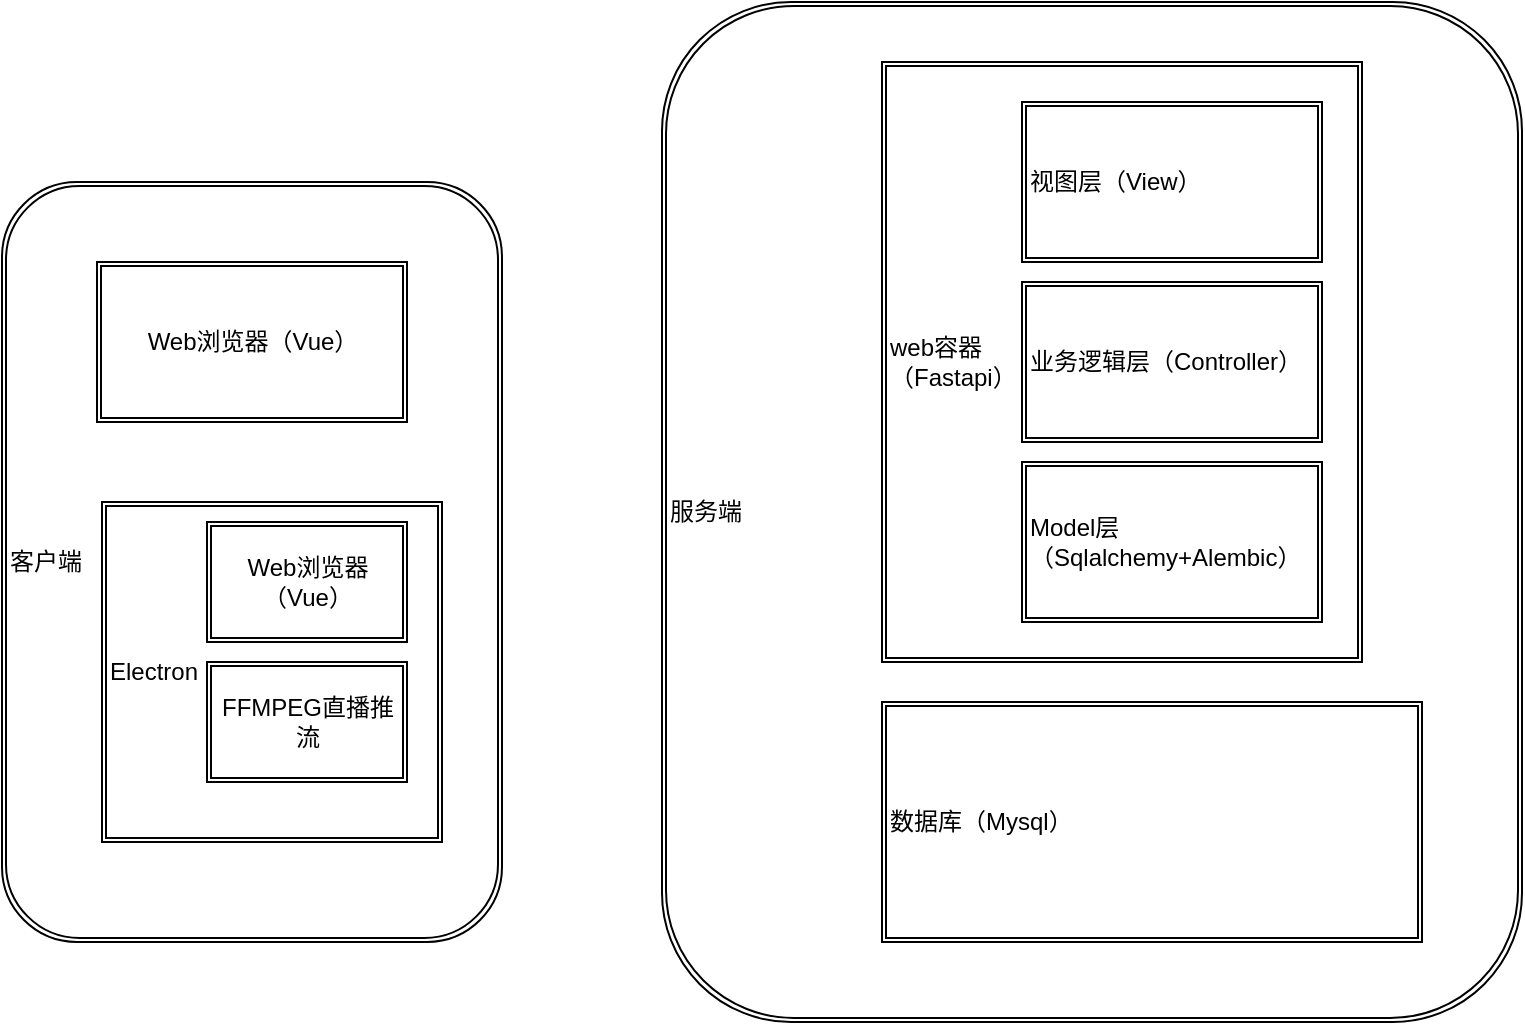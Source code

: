 <mxfile>
    <diagram id="NjErTtv8XZUbQAoS0RAV" name="Page-1">
        <mxGraphModel dx="1216" dy="785" grid="1" gridSize="10" guides="1" tooltips="1" connect="1" arrows="1" fold="1" page="1" pageScale="1" pageWidth="827" pageHeight="1169" math="0" shadow="0">
            <root>
                <mxCell id="0"/>
                <mxCell id="1" parent="0"/>
                <object label="客户端" id="50">
                    <mxCell style="shape=ext;double=1;rounded=1;whiteSpace=wrap;html=1;align=left;" vertex="1" parent="1">
                        <mxGeometry x="30" y="180" width="250" height="380" as="geometry"/>
                    </mxCell>
                </object>
                <mxCell id="52" value="服务端" style="shape=ext;double=1;rounded=1;whiteSpace=wrap;html=1;align=left;" vertex="1" parent="1">
                    <mxGeometry x="360" y="90" width="430" height="510" as="geometry"/>
                </mxCell>
                <mxCell id="54" value="Web浏览器（Vue）" style="shape=ext;double=1;rounded=0;whiteSpace=wrap;html=1;" vertex="1" parent="1">
                    <mxGeometry x="77.5" y="220" width="155" height="80" as="geometry"/>
                </mxCell>
                <mxCell id="55" value="Electron" style="shape=ext;double=1;rounded=0;whiteSpace=wrap;html=1;align=left;" vertex="1" parent="1">
                    <mxGeometry x="80" y="340" width="170" height="170" as="geometry"/>
                </mxCell>
                <mxCell id="57" value="&lt;span&gt;Web浏览器（Vue）&lt;/span&gt;" style="shape=ext;double=1;rounded=0;whiteSpace=wrap;html=1;" vertex="1" parent="1">
                    <mxGeometry x="132.5" y="350" width="100" height="60" as="geometry"/>
                </mxCell>
                <mxCell id="58" value="FFMPEG直播推流" style="shape=ext;double=1;rounded=0;whiteSpace=wrap;html=1;" vertex="1" parent="1">
                    <mxGeometry x="132.5" y="420" width="100" height="60" as="geometry"/>
                </mxCell>
                <mxCell id="61" value="web容器&lt;br&gt;（Fastapi）" style="shape=ext;double=1;rounded=0;whiteSpace=wrap;html=1;align=left;" vertex="1" parent="1">
                    <mxGeometry x="470" y="120" width="240" height="300" as="geometry"/>
                </mxCell>
                <mxCell id="62" value="视图层（View）" style="shape=ext;double=1;rounded=0;whiteSpace=wrap;html=1;align=left;" vertex="1" parent="1">
                    <mxGeometry x="540" y="140" width="150" height="80" as="geometry"/>
                </mxCell>
                <mxCell id="64" value="业务逻辑层（Controller）" style="shape=ext;double=1;rounded=0;whiteSpace=wrap;html=1;align=left;" vertex="1" parent="1">
                    <mxGeometry x="540" y="230" width="150" height="80" as="geometry"/>
                </mxCell>
                <mxCell id="65" value="数据库（Mysql）&lt;br&gt;" style="shape=ext;double=1;rounded=0;whiteSpace=wrap;html=1;align=left;" vertex="1" parent="1">
                    <mxGeometry x="470" y="440" width="270" height="120" as="geometry"/>
                </mxCell>
                <mxCell id="66" value="Model层（Sqlalchemy+Alembic）" style="shape=ext;double=1;rounded=0;whiteSpace=wrap;html=1;align=left;" vertex="1" parent="1">
                    <mxGeometry x="540" y="320" width="150" height="80" as="geometry"/>
                </mxCell>
            </root>
        </mxGraphModel>
    </diagram>
</mxfile>
